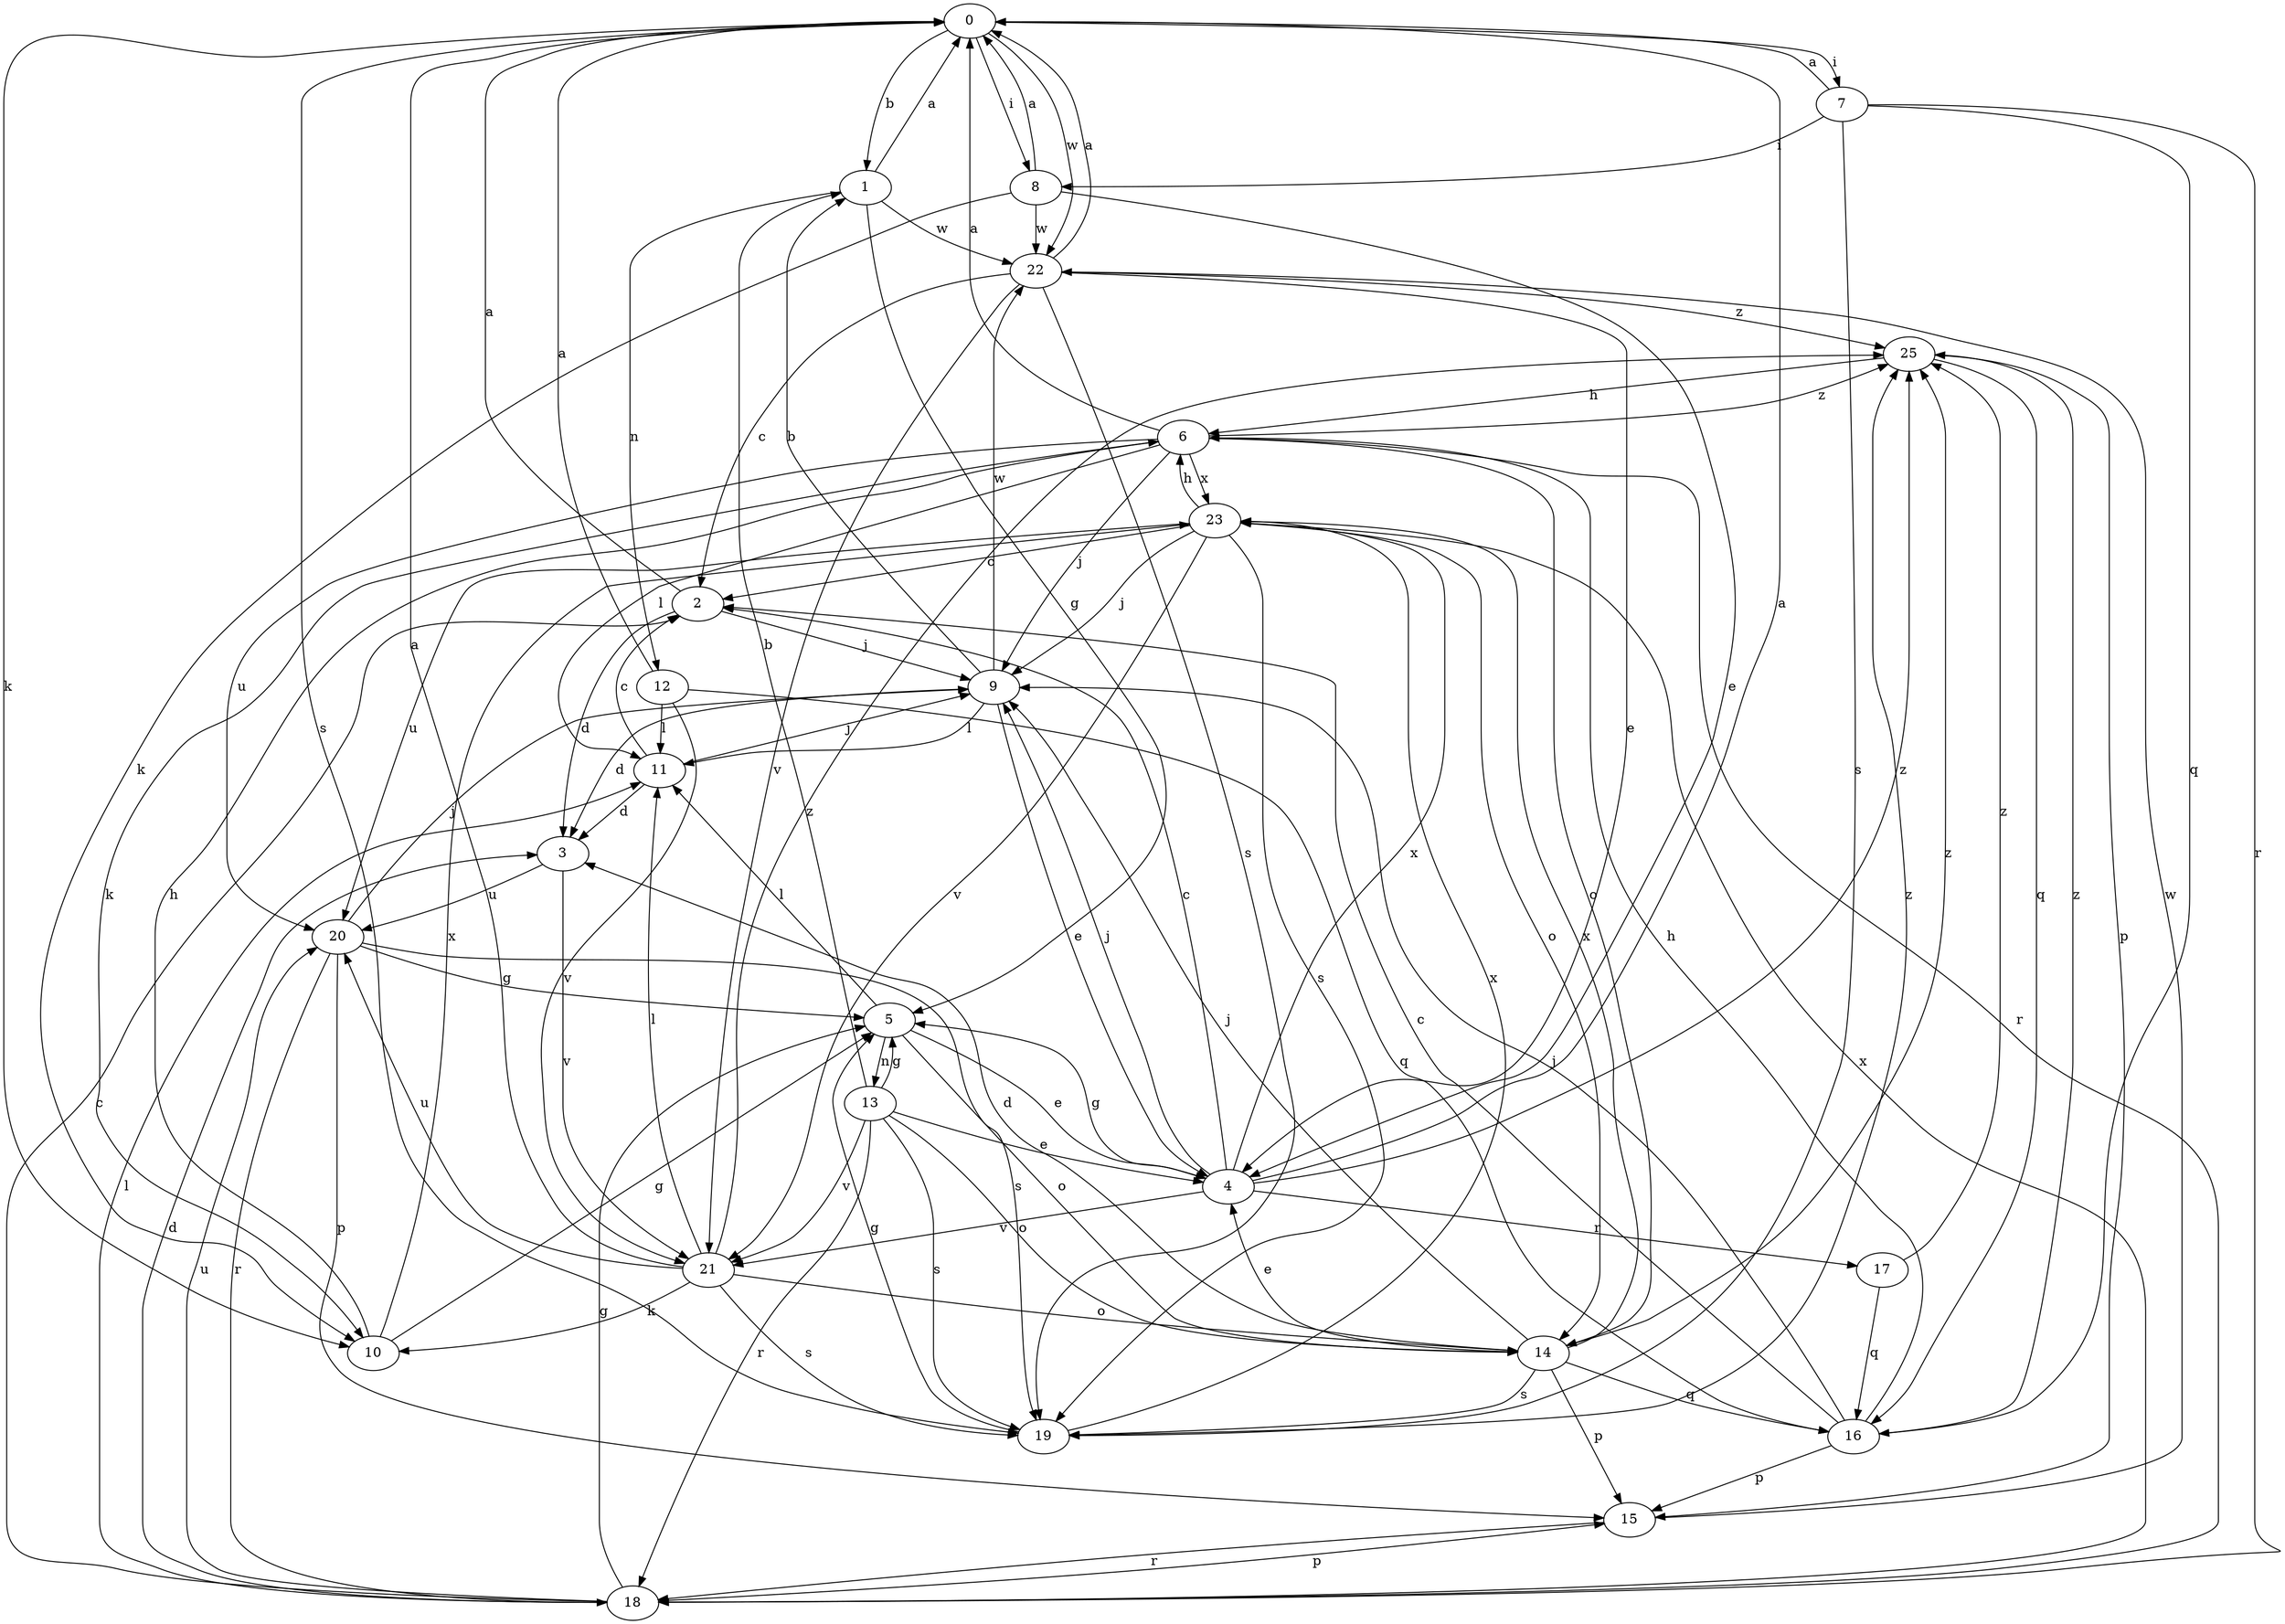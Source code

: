 strict digraph  {
0;
1;
2;
3;
4;
5;
6;
7;
8;
9;
10;
11;
12;
13;
14;
15;
16;
17;
18;
19;
20;
21;
22;
23;
25;
0 -> 1  [label=b];
0 -> 7  [label=i];
0 -> 8  [label=i];
0 -> 10  [label=k];
0 -> 19  [label=s];
0 -> 22  [label=w];
1 -> 0  [label=a];
1 -> 5  [label=g];
1 -> 12  [label=n];
1 -> 22  [label=w];
2 -> 0  [label=a];
2 -> 3  [label=d];
2 -> 9  [label=j];
3 -> 20  [label=u];
3 -> 21  [label=v];
4 -> 0  [label=a];
4 -> 2  [label=c];
4 -> 5  [label=g];
4 -> 9  [label=j];
4 -> 17  [label=r];
4 -> 21  [label=v];
4 -> 23  [label=x];
4 -> 25  [label=z];
5 -> 4  [label=e];
5 -> 11  [label=l];
5 -> 13  [label=n];
5 -> 14  [label=o];
6 -> 0  [label=a];
6 -> 9  [label=j];
6 -> 10  [label=k];
6 -> 11  [label=l];
6 -> 14  [label=o];
6 -> 18  [label=r];
6 -> 20  [label=u];
6 -> 23  [label=x];
6 -> 25  [label=z];
7 -> 0  [label=a];
7 -> 8  [label=i];
7 -> 16  [label=q];
7 -> 18  [label=r];
7 -> 19  [label=s];
8 -> 0  [label=a];
8 -> 4  [label=e];
8 -> 10  [label=k];
8 -> 22  [label=w];
9 -> 1  [label=b];
9 -> 3  [label=d];
9 -> 4  [label=e];
9 -> 11  [label=l];
9 -> 22  [label=w];
10 -> 5  [label=g];
10 -> 6  [label=h];
10 -> 23  [label=x];
11 -> 2  [label=c];
11 -> 3  [label=d];
11 -> 9  [label=j];
12 -> 0  [label=a];
12 -> 11  [label=l];
12 -> 16  [label=q];
12 -> 21  [label=v];
13 -> 1  [label=b];
13 -> 4  [label=e];
13 -> 5  [label=g];
13 -> 14  [label=o];
13 -> 18  [label=r];
13 -> 19  [label=s];
13 -> 21  [label=v];
14 -> 3  [label=d];
14 -> 4  [label=e];
14 -> 9  [label=j];
14 -> 15  [label=p];
14 -> 16  [label=q];
14 -> 19  [label=s];
14 -> 23  [label=x];
14 -> 25  [label=z];
15 -> 18  [label=r];
15 -> 22  [label=w];
16 -> 2  [label=c];
16 -> 6  [label=h];
16 -> 9  [label=j];
16 -> 15  [label=p];
16 -> 25  [label=z];
17 -> 16  [label=q];
17 -> 25  [label=z];
18 -> 2  [label=c];
18 -> 3  [label=d];
18 -> 5  [label=g];
18 -> 11  [label=l];
18 -> 15  [label=p];
18 -> 20  [label=u];
18 -> 23  [label=x];
19 -> 5  [label=g];
19 -> 23  [label=x];
19 -> 25  [label=z];
20 -> 5  [label=g];
20 -> 9  [label=j];
20 -> 15  [label=p];
20 -> 18  [label=r];
20 -> 19  [label=s];
21 -> 0  [label=a];
21 -> 10  [label=k];
21 -> 11  [label=l];
21 -> 14  [label=o];
21 -> 19  [label=s];
21 -> 20  [label=u];
21 -> 25  [label=z];
22 -> 0  [label=a];
22 -> 2  [label=c];
22 -> 4  [label=e];
22 -> 19  [label=s];
22 -> 21  [label=v];
22 -> 25  [label=z];
23 -> 2  [label=c];
23 -> 6  [label=h];
23 -> 9  [label=j];
23 -> 14  [label=o];
23 -> 19  [label=s];
23 -> 20  [label=u];
23 -> 21  [label=v];
25 -> 6  [label=h];
25 -> 15  [label=p];
25 -> 16  [label=q];
}
